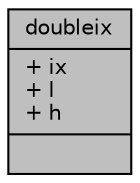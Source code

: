 digraph "doubleix"
{
 // INTERACTIVE_SVG=YES
 // LATEX_PDF_SIZE
  edge [fontname="Helvetica",fontsize="10",labelfontname="Helvetica",labelfontsize="10"];
  node [fontname="Helvetica",fontsize="10",shape=record];
  Node1 [label="{doubleix\n|+ ix\l+ l\l+ h\l|}",height=0.2,width=0.4,color="black", fillcolor="grey75", style="filled", fontcolor="black",tooltip=" "];
}

